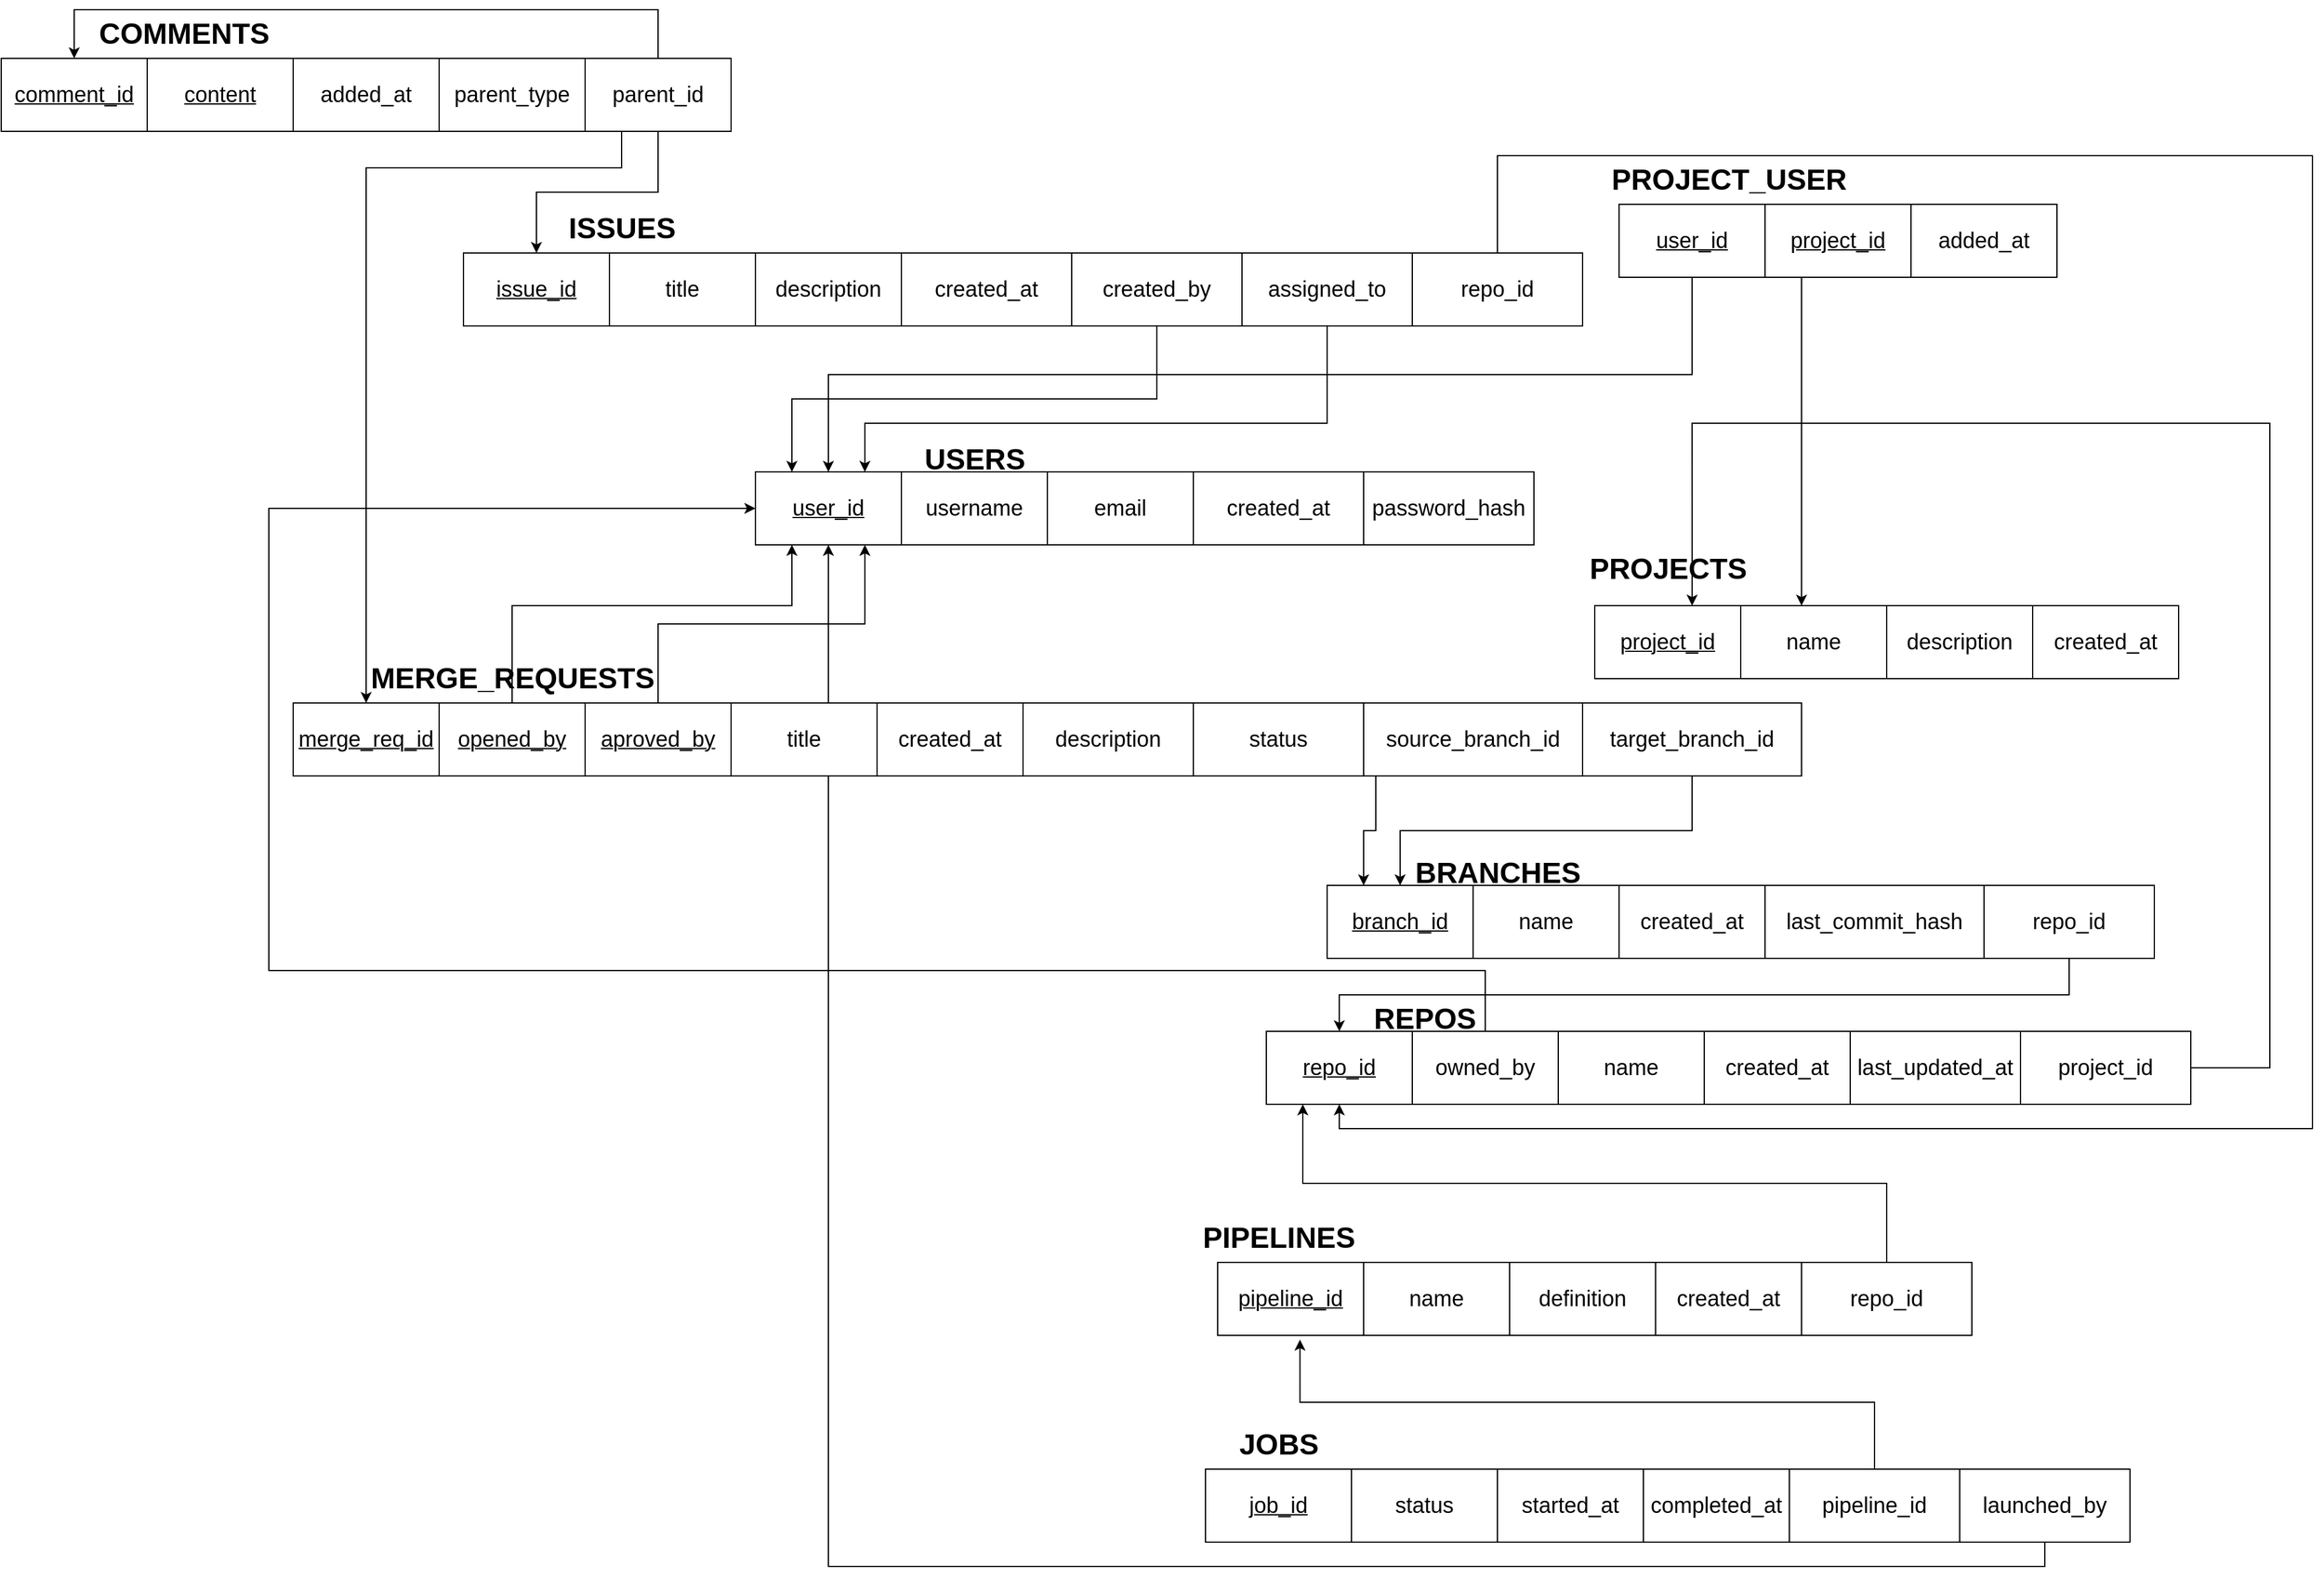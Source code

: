 <mxfile version="24.8.4">
  <diagram name="Page-1" id="3NEETwi28LWin1lFvWzU">
    <mxGraphModel dx="4323" dy="4665" grid="1" gridSize="10" guides="1" tooltips="1" connect="1" arrows="1" fold="1" page="1" pageScale="1" pageWidth="850" pageHeight="1100" math="0" shadow="0">
      <root>
        <mxCell id="0" />
        <mxCell id="1" parent="0" />
        <mxCell id="KrxZb_zsHXh1Ge1TOmgq-105" style="edgeStyle=orthogonalEdgeStyle;rounded=0;orthogonalLoop=1;jettySize=auto;html=1;exitX=0.5;exitY=1;exitDx=0;exitDy=0;entryX=0.5;entryY=1;entryDx=0;entryDy=0;" edge="1" parent="1" source="KrxZb_zsHXh1Ge1TOmgq-104" target="KrxZb_zsHXh1Ge1TOmgq-28">
          <mxGeometry relative="1" as="geometry" />
        </mxCell>
        <mxCell id="KrxZb_zsHXh1Ge1TOmgq-1" value="&lt;u&gt;&lt;font style=&quot;font-size: 18px;&quot;&gt;project_id&lt;/font&gt;&lt;/u&gt;" style="rounded=0;whiteSpace=wrap;html=1;" vertex="1" parent="1">
          <mxGeometry x="390" y="-170" width="120" height="60" as="geometry" />
        </mxCell>
        <mxCell id="KrxZb_zsHXh1Ge1TOmgq-2" value="&lt;font style=&quot;font-size: 18px;&quot;&gt;name&lt;/font&gt;" style="rounded=0;whiteSpace=wrap;html=1;" vertex="1" parent="1">
          <mxGeometry x="510" y="-170" width="120" height="60" as="geometry" />
        </mxCell>
        <mxCell id="KrxZb_zsHXh1Ge1TOmgq-3" value="&lt;font style=&quot;font-size: 18px;&quot;&gt;description&lt;/font&gt;" style="rounded=0;whiteSpace=wrap;html=1;" vertex="1" parent="1">
          <mxGeometry x="630" y="-170" width="120" height="60" as="geometry" />
        </mxCell>
        <mxCell id="KrxZb_zsHXh1Ge1TOmgq-4" value="&lt;font style=&quot;font-size: 18px;&quot;&gt;created_at&lt;/font&gt;" style="rounded=0;whiteSpace=wrap;html=1;" vertex="1" parent="1">
          <mxGeometry x="750" y="-170" width="120" height="60" as="geometry" />
        </mxCell>
        <mxCell id="KrxZb_zsHXh1Ge1TOmgq-6" value="&lt;u&gt;&lt;font style=&quot;font-size: 18px;&quot;&gt;repo_id&lt;/font&gt;&lt;/u&gt;" style="rounded=0;whiteSpace=wrap;html=1;" vertex="1" parent="1">
          <mxGeometry x="120" y="180" width="120" height="60" as="geometry" />
        </mxCell>
        <mxCell id="KrxZb_zsHXh1Ge1TOmgq-7" value="&lt;font style=&quot;font-size: 18px;&quot;&gt;name&lt;/font&gt;" style="rounded=0;whiteSpace=wrap;html=1;" vertex="1" parent="1">
          <mxGeometry x="360" y="180" width="120" height="60" as="geometry" />
        </mxCell>
        <mxCell id="KrxZb_zsHXh1Ge1TOmgq-8" value="&lt;span style=&quot;font-size: 18px;&quot;&gt;created_at&lt;/span&gt;" style="rounded=0;whiteSpace=wrap;html=1;" vertex="1" parent="1">
          <mxGeometry x="480" y="180" width="120" height="60" as="geometry" />
        </mxCell>
        <mxCell id="KrxZb_zsHXh1Ge1TOmgq-9" value="&lt;font style=&quot;font-size: 18px;&quot;&gt;last_updated_at&lt;/font&gt;" style="rounded=0;whiteSpace=wrap;html=1;" vertex="1" parent="1">
          <mxGeometry x="600" y="180" width="140" height="60" as="geometry" />
        </mxCell>
        <mxCell id="KrxZb_zsHXh1Ge1TOmgq-12" style="edgeStyle=orthogonalEdgeStyle;rounded=0;orthogonalLoop=1;jettySize=auto;html=1;exitX=1;exitY=0.5;exitDx=0;exitDy=0;entryX=0.667;entryY=0;entryDx=0;entryDy=0;entryPerimeter=0;" edge="1" parent="1" source="KrxZb_zsHXh1Ge1TOmgq-10" target="KrxZb_zsHXh1Ge1TOmgq-1">
          <mxGeometry relative="1" as="geometry">
            <mxPoint x="835" y="220" as="sourcePoint" />
            <mxPoint x="470" y="-210" as="targetPoint" />
            <Array as="points">
              <mxPoint x="880" y="210" />
              <mxPoint x="945" y="210" />
              <mxPoint x="945" y="-320" />
              <mxPoint x="470" y="-320" />
            </Array>
          </mxGeometry>
        </mxCell>
        <mxCell id="KrxZb_zsHXh1Ge1TOmgq-10" value="&lt;font style=&quot;font-size: 18px;&quot;&gt;project_id&lt;/font&gt;" style="rounded=0;whiteSpace=wrap;html=1;" vertex="1" parent="1">
          <mxGeometry x="740" y="180" width="140" height="60" as="geometry" />
        </mxCell>
        <mxCell id="KrxZb_zsHXh1Ge1TOmgq-13" value="&lt;u&gt;&lt;font style=&quot;font-size: 18px;&quot;&gt;branch_id&lt;/font&gt;&lt;/u&gt;" style="rounded=0;whiteSpace=wrap;html=1;" vertex="1" parent="1">
          <mxGeometry x="170" y="60" width="120" height="60" as="geometry" />
        </mxCell>
        <mxCell id="KrxZb_zsHXh1Ge1TOmgq-14" value="&lt;font style=&quot;font-size: 18px;&quot;&gt;name&lt;/font&gt;" style="rounded=0;whiteSpace=wrap;html=1;" vertex="1" parent="1">
          <mxGeometry x="290" y="60" width="120" height="60" as="geometry" />
        </mxCell>
        <mxCell id="KrxZb_zsHXh1Ge1TOmgq-15" value="&lt;span style=&quot;font-size: 18px;&quot;&gt;created_at&lt;/span&gt;" style="rounded=0;whiteSpace=wrap;html=1;" vertex="1" parent="1">
          <mxGeometry x="410" y="60" width="120" height="60" as="geometry" />
        </mxCell>
        <mxCell id="KrxZb_zsHXh1Ge1TOmgq-16" value="&lt;font style=&quot;font-size: 18px;&quot;&gt;last_commit_hash&lt;/font&gt;" style="rounded=0;whiteSpace=wrap;html=1;" vertex="1" parent="1">
          <mxGeometry x="530" y="60" width="180" height="60" as="geometry" />
        </mxCell>
        <mxCell id="KrxZb_zsHXh1Ge1TOmgq-18" style="edgeStyle=orthogonalEdgeStyle;rounded=0;orthogonalLoop=1;jettySize=auto;html=1;exitX=0.5;exitY=1;exitDx=0;exitDy=0;entryX=0.5;entryY=0;entryDx=0;entryDy=0;" edge="1" parent="1" source="KrxZb_zsHXh1Ge1TOmgq-17" target="KrxZb_zsHXh1Ge1TOmgq-6">
          <mxGeometry relative="1" as="geometry" />
        </mxCell>
        <mxCell id="KrxZb_zsHXh1Ge1TOmgq-17" value="&lt;font style=&quot;font-size: 18px;&quot;&gt;repo_id&lt;/font&gt;" style="rounded=0;whiteSpace=wrap;html=1;" vertex="1" parent="1">
          <mxGeometry x="710" y="60" width="140" height="60" as="geometry" />
        </mxCell>
        <mxCell id="KrxZb_zsHXh1Ge1TOmgq-19" value="&lt;u&gt;&lt;font style=&quot;font-size: 18px;&quot;&gt;merge_req_id&lt;/font&gt;&lt;/u&gt;" style="rounded=0;whiteSpace=wrap;html=1;" vertex="1" parent="1">
          <mxGeometry x="-680" y="-90" width="120" height="60" as="geometry" />
        </mxCell>
        <mxCell id="KrxZb_zsHXh1Ge1TOmgq-20" value="&lt;font style=&quot;font-size: 18px;&quot;&gt;title&lt;/font&gt;" style="rounded=0;whiteSpace=wrap;html=1;" vertex="1" parent="1">
          <mxGeometry x="-320" y="-90" width="120" height="60" as="geometry" />
        </mxCell>
        <mxCell id="KrxZb_zsHXh1Ge1TOmgq-21" value="&lt;span style=&quot;font-size: 18px;&quot;&gt;created_at&lt;/span&gt;" style="rounded=0;whiteSpace=wrap;html=1;" vertex="1" parent="1">
          <mxGeometry x="-200" y="-90" width="120" height="60" as="geometry" />
        </mxCell>
        <mxCell id="KrxZb_zsHXh1Ge1TOmgq-22" value="&lt;font style=&quot;font-size: 18px;&quot;&gt;description&lt;/font&gt;" style="rounded=0;whiteSpace=wrap;html=1;" vertex="1" parent="1">
          <mxGeometry x="-80" y="-90" width="140" height="60" as="geometry" />
        </mxCell>
        <mxCell id="KrxZb_zsHXh1Ge1TOmgq-23" value="&lt;font style=&quot;font-size: 18px;&quot;&gt;status&lt;/font&gt;" style="rounded=0;whiteSpace=wrap;html=1;" vertex="1" parent="1">
          <mxGeometry x="60" y="-90" width="140" height="60" as="geometry" />
        </mxCell>
        <mxCell id="KrxZb_zsHXh1Ge1TOmgq-26" style="edgeStyle=orthogonalEdgeStyle;rounded=0;orthogonalLoop=1;jettySize=auto;html=1;exitX=0.5;exitY=1;exitDx=0;exitDy=0;entryX=0.25;entryY=0;entryDx=0;entryDy=0;" edge="1" parent="1" source="KrxZb_zsHXh1Ge1TOmgq-24" target="KrxZb_zsHXh1Ge1TOmgq-13">
          <mxGeometry relative="1" as="geometry">
            <Array as="points">
              <mxPoint x="210" y="-30" />
              <mxPoint x="210" y="15" />
              <mxPoint x="200" y="15" />
            </Array>
          </mxGeometry>
        </mxCell>
        <mxCell id="KrxZb_zsHXh1Ge1TOmgq-24" value="&lt;font style=&quot;font-size: 18px;&quot;&gt;source_branch_id&lt;/font&gt;" style="rounded=0;whiteSpace=wrap;html=1;" vertex="1" parent="1">
          <mxGeometry x="200" y="-90" width="180" height="60" as="geometry" />
        </mxCell>
        <mxCell id="KrxZb_zsHXh1Ge1TOmgq-27" style="edgeStyle=orthogonalEdgeStyle;rounded=0;orthogonalLoop=1;jettySize=auto;html=1;exitX=0.5;exitY=1;exitDx=0;exitDy=0;entryX=0.5;entryY=0;entryDx=0;entryDy=0;" edge="1" parent="1" source="KrxZb_zsHXh1Ge1TOmgq-25" target="KrxZb_zsHXh1Ge1TOmgq-13">
          <mxGeometry relative="1" as="geometry" />
        </mxCell>
        <mxCell id="KrxZb_zsHXh1Ge1TOmgq-25" value="&lt;font style=&quot;font-size: 18px;&quot;&gt;target_branch_id&lt;/font&gt;" style="rounded=0;whiteSpace=wrap;html=1;" vertex="1" parent="1">
          <mxGeometry x="380" y="-90" width="180" height="60" as="geometry" />
        </mxCell>
        <mxCell id="KrxZb_zsHXh1Ge1TOmgq-28" value="&lt;u&gt;&lt;font style=&quot;font-size: 18px;&quot;&gt;user_id&lt;/font&gt;&lt;/u&gt;" style="rounded=0;whiteSpace=wrap;html=1;" vertex="1" parent="1">
          <mxGeometry x="-300" y="-280" width="120" height="60" as="geometry" />
        </mxCell>
        <mxCell id="KrxZb_zsHXh1Ge1TOmgq-29" value="&lt;font style=&quot;font-size: 18px;&quot;&gt;username&lt;/font&gt;" style="rounded=0;whiteSpace=wrap;html=1;" vertex="1" parent="1">
          <mxGeometry x="-180" y="-280" width="120" height="60" as="geometry" />
        </mxCell>
        <mxCell id="KrxZb_zsHXh1Ge1TOmgq-30" value="&lt;span style=&quot;font-size: 18px;&quot;&gt;email&lt;/span&gt;" style="rounded=0;whiteSpace=wrap;html=1;" vertex="1" parent="1">
          <mxGeometry x="-60" y="-280" width="120" height="60" as="geometry" />
        </mxCell>
        <mxCell id="KrxZb_zsHXh1Ge1TOmgq-31" value="&lt;font style=&quot;font-size: 18px;&quot;&gt;created_at&lt;/font&gt;" style="rounded=0;whiteSpace=wrap;html=1;" vertex="1" parent="1">
          <mxGeometry x="60" y="-280" width="140" height="60" as="geometry" />
        </mxCell>
        <mxCell id="KrxZb_zsHXh1Ge1TOmgq-32" value="&lt;font style=&quot;font-size: 18px;&quot;&gt;password_hash&lt;/font&gt;" style="rounded=0;whiteSpace=wrap;html=1;" vertex="1" parent="1">
          <mxGeometry x="200" y="-280" width="140" height="60" as="geometry" />
        </mxCell>
        <mxCell id="KrxZb_zsHXh1Ge1TOmgq-39" style="edgeStyle=orthogonalEdgeStyle;rounded=0;orthogonalLoop=1;jettySize=auto;html=1;exitX=0.5;exitY=0;exitDx=0;exitDy=0;entryX=0.25;entryY=1;entryDx=0;entryDy=0;" edge="1" parent="1" source="KrxZb_zsHXh1Ge1TOmgq-35" target="KrxZb_zsHXh1Ge1TOmgq-28">
          <mxGeometry relative="1" as="geometry">
            <Array as="points">
              <mxPoint x="-500" y="-170" />
              <mxPoint x="-270" y="-170" />
            </Array>
          </mxGeometry>
        </mxCell>
        <mxCell id="KrxZb_zsHXh1Ge1TOmgq-35" value="&lt;u&gt;&lt;font style=&quot;font-size: 18px;&quot;&gt;opened_by&lt;/font&gt;&lt;/u&gt;" style="rounded=0;whiteSpace=wrap;html=1;" vertex="1" parent="1">
          <mxGeometry x="-560" y="-90" width="120" height="60" as="geometry" />
        </mxCell>
        <mxCell id="KrxZb_zsHXh1Ge1TOmgq-40" style="edgeStyle=orthogonalEdgeStyle;rounded=0;orthogonalLoop=1;jettySize=auto;html=1;exitX=0.5;exitY=0;exitDx=0;exitDy=0;entryX=0.75;entryY=1;entryDx=0;entryDy=0;" edge="1" parent="1" source="KrxZb_zsHXh1Ge1TOmgq-36" target="KrxZb_zsHXh1Ge1TOmgq-28">
          <mxGeometry relative="1" as="geometry" />
        </mxCell>
        <mxCell id="KrxZb_zsHXh1Ge1TOmgq-36" value="&lt;u&gt;&lt;font style=&quot;font-size: 18px;&quot;&gt;aproved_by&lt;/font&gt;&lt;/u&gt;" style="rounded=0;whiteSpace=wrap;html=1;" vertex="1" parent="1">
          <mxGeometry x="-440" y="-90" width="120" height="60" as="geometry" />
        </mxCell>
        <mxCell id="KrxZb_zsHXh1Ge1TOmgq-41" value="&lt;u&gt;&lt;font style=&quot;font-size: 18px;&quot;&gt;issue_id&lt;/font&gt;&lt;/u&gt;" style="rounded=0;whiteSpace=wrap;html=1;" vertex="1" parent="1">
          <mxGeometry x="-540" y="-460" width="120" height="60" as="geometry" />
        </mxCell>
        <mxCell id="KrxZb_zsHXh1Ge1TOmgq-42" value="&lt;font style=&quot;font-size: 18px;&quot;&gt;title&lt;/font&gt;" style="rounded=0;whiteSpace=wrap;html=1;" vertex="1" parent="1">
          <mxGeometry x="-420" y="-460" width="120" height="60" as="geometry" />
        </mxCell>
        <mxCell id="KrxZb_zsHXh1Ge1TOmgq-43" value="&lt;span style=&quot;font-size: 18px;&quot;&gt;description&lt;/span&gt;" style="rounded=0;whiteSpace=wrap;html=1;" vertex="1" parent="1">
          <mxGeometry x="-300" y="-460" width="120" height="60" as="geometry" />
        </mxCell>
        <mxCell id="KrxZb_zsHXh1Ge1TOmgq-44" value="&lt;font style=&quot;font-size: 18px;&quot;&gt;created_at&lt;/font&gt;" style="rounded=0;whiteSpace=wrap;html=1;" vertex="1" parent="1">
          <mxGeometry x="-180" y="-460" width="140" height="60" as="geometry" />
        </mxCell>
        <mxCell id="KrxZb_zsHXh1Ge1TOmgq-48" style="edgeStyle=orthogonalEdgeStyle;rounded=0;orthogonalLoop=1;jettySize=auto;html=1;exitX=0.5;exitY=1;exitDx=0;exitDy=0;entryX=0.25;entryY=0;entryDx=0;entryDy=0;" edge="1" parent="1" source="KrxZb_zsHXh1Ge1TOmgq-46" target="KrxZb_zsHXh1Ge1TOmgq-28">
          <mxGeometry relative="1" as="geometry" />
        </mxCell>
        <mxCell id="KrxZb_zsHXh1Ge1TOmgq-46" value="&lt;font style=&quot;font-size: 18px;&quot;&gt;created_by&lt;/font&gt;" style="rounded=0;whiteSpace=wrap;html=1;" vertex="1" parent="1">
          <mxGeometry x="-40" y="-460" width="140" height="60" as="geometry" />
        </mxCell>
        <mxCell id="KrxZb_zsHXh1Ge1TOmgq-49" style="edgeStyle=orthogonalEdgeStyle;rounded=0;orthogonalLoop=1;jettySize=auto;html=1;exitX=0.5;exitY=1;exitDx=0;exitDy=0;entryX=0.75;entryY=0;entryDx=0;entryDy=0;" edge="1" parent="1" source="KrxZb_zsHXh1Ge1TOmgq-47" target="KrxZb_zsHXh1Ge1TOmgq-28">
          <mxGeometry relative="1" as="geometry">
            <Array as="points">
              <mxPoint x="170" y="-320" />
              <mxPoint x="-210" y="-320" />
            </Array>
          </mxGeometry>
        </mxCell>
        <mxCell id="KrxZb_zsHXh1Ge1TOmgq-47" value="&lt;font style=&quot;font-size: 18px;&quot;&gt;assigned_to&lt;/font&gt;" style="rounded=0;whiteSpace=wrap;html=1;" vertex="1" parent="1">
          <mxGeometry x="100" y="-460" width="140" height="60" as="geometry" />
        </mxCell>
        <mxCell id="KrxZb_zsHXh1Ge1TOmgq-52" style="edgeStyle=orthogonalEdgeStyle;rounded=0;orthogonalLoop=1;jettySize=auto;html=1;exitX=0.5;exitY=0;exitDx=0;exitDy=0;entryX=0;entryY=0.5;entryDx=0;entryDy=0;" edge="1" parent="1" source="KrxZb_zsHXh1Ge1TOmgq-51" target="KrxZb_zsHXh1Ge1TOmgq-28">
          <mxGeometry relative="1" as="geometry">
            <Array as="points">
              <mxPoint x="300" y="130" />
              <mxPoint x="-700" y="130" />
              <mxPoint x="-700" y="-250" />
            </Array>
          </mxGeometry>
        </mxCell>
        <mxCell id="KrxZb_zsHXh1Ge1TOmgq-51" value="&lt;font style=&quot;font-size: 18px;&quot;&gt;owned_by&lt;/font&gt;" style="rounded=0;whiteSpace=wrap;html=1;" vertex="1" parent="1">
          <mxGeometry x="240" y="180" width="120" height="60" as="geometry" />
        </mxCell>
        <mxCell id="KrxZb_zsHXh1Ge1TOmgq-59" style="edgeStyle=orthogonalEdgeStyle;rounded=0;orthogonalLoop=1;jettySize=auto;html=1;exitX=0.5;exitY=1;exitDx=0;exitDy=0;entryX=0.5;entryY=0;entryDx=0;entryDy=0;" edge="1" parent="1" source="KrxZb_zsHXh1Ge1TOmgq-53" target="KrxZb_zsHXh1Ge1TOmgq-28">
          <mxGeometry relative="1" as="geometry" />
        </mxCell>
        <mxCell id="KrxZb_zsHXh1Ge1TOmgq-53" value="&lt;u&gt;&lt;font style=&quot;font-size: 18px;&quot;&gt;user_id&lt;/font&gt;&lt;/u&gt;" style="rounded=0;whiteSpace=wrap;html=1;" vertex="1" parent="1">
          <mxGeometry x="410" y="-500" width="120" height="60" as="geometry" />
        </mxCell>
        <mxCell id="KrxZb_zsHXh1Ge1TOmgq-60" style="edgeStyle=orthogonalEdgeStyle;rounded=0;orthogonalLoop=1;jettySize=auto;html=1;exitX=0.25;exitY=1;exitDx=0;exitDy=0;entryX=0.5;entryY=0;entryDx=0;entryDy=0;" edge="1" parent="1" source="KrxZb_zsHXh1Ge1TOmgq-54">
          <mxGeometry relative="1" as="geometry">
            <mxPoint x="540" y="-420" as="sourcePoint" />
            <mxPoint x="560" y="-170" as="targetPoint" />
          </mxGeometry>
        </mxCell>
        <mxCell id="KrxZb_zsHXh1Ge1TOmgq-54" value="&lt;font style=&quot;font-size: 18px;&quot;&gt;&lt;u&gt;project_id&lt;/u&gt;&lt;/font&gt;" style="rounded=0;whiteSpace=wrap;html=1;" vertex="1" parent="1">
          <mxGeometry x="530" y="-500" width="120" height="60" as="geometry" />
        </mxCell>
        <mxCell id="KrxZb_zsHXh1Ge1TOmgq-55" value="&lt;span style=&quot;font-size: 18px;&quot;&gt;added_at&lt;/span&gt;" style="rounded=0;whiteSpace=wrap;html=1;" vertex="1" parent="1">
          <mxGeometry x="650" y="-500" width="120" height="60" as="geometry" />
        </mxCell>
        <mxCell id="KrxZb_zsHXh1Ge1TOmgq-62" value="&lt;u&gt;&lt;font style=&quot;font-size: 18px;&quot;&gt;comment_id&lt;/font&gt;&lt;/u&gt;" style="rounded=0;whiteSpace=wrap;html=1;" vertex="1" parent="1">
          <mxGeometry x="-920" y="-620" width="120" height="60" as="geometry" />
        </mxCell>
        <mxCell id="KrxZb_zsHXh1Ge1TOmgq-63" value="&lt;font style=&quot;font-size: 18px;&quot;&gt;&lt;u&gt;content&lt;/u&gt;&lt;/font&gt;" style="rounded=0;whiteSpace=wrap;html=1;" vertex="1" parent="1">
          <mxGeometry x="-800" y="-620" width="120" height="60" as="geometry" />
        </mxCell>
        <mxCell id="KrxZb_zsHXh1Ge1TOmgq-64" value="&lt;span style=&quot;font-size: 18px;&quot;&gt;added_at&lt;/span&gt;" style="rounded=0;whiteSpace=wrap;html=1;" vertex="1" parent="1">
          <mxGeometry x="-680" y="-620" width="120" height="60" as="geometry" />
        </mxCell>
        <mxCell id="KrxZb_zsHXh1Ge1TOmgq-65" value="&lt;span style=&quot;font-size: 18px;&quot;&gt;parent_type&lt;/span&gt;" style="rounded=0;whiteSpace=wrap;html=1;" vertex="1" parent="1">
          <mxGeometry x="-560" y="-620" width="120" height="60" as="geometry" />
        </mxCell>
        <mxCell id="KrxZb_zsHXh1Ge1TOmgq-67" style="edgeStyle=orthogonalEdgeStyle;rounded=0;orthogonalLoop=1;jettySize=auto;html=1;exitX=0.5;exitY=0;exitDx=0;exitDy=0;entryX=0.5;entryY=0;entryDx=0;entryDy=0;" edge="1" parent="1" source="KrxZb_zsHXh1Ge1TOmgq-66" target="KrxZb_zsHXh1Ge1TOmgq-62">
          <mxGeometry relative="1" as="geometry">
            <Array as="points">
              <mxPoint x="-380" y="-660" />
              <mxPoint x="-860" y="-660" />
            </Array>
          </mxGeometry>
        </mxCell>
        <mxCell id="KrxZb_zsHXh1Ge1TOmgq-68" style="edgeStyle=orthogonalEdgeStyle;rounded=0;orthogonalLoop=1;jettySize=auto;html=1;exitX=0.5;exitY=1;exitDx=0;exitDy=0;entryX=0.5;entryY=0;entryDx=0;entryDy=0;" edge="1" parent="1" source="KrxZb_zsHXh1Ge1TOmgq-66" target="KrxZb_zsHXh1Ge1TOmgq-41">
          <mxGeometry relative="1" as="geometry" />
        </mxCell>
        <mxCell id="KrxZb_zsHXh1Ge1TOmgq-69" style="edgeStyle=orthogonalEdgeStyle;rounded=0;orthogonalLoop=1;jettySize=auto;html=1;exitX=0.25;exitY=1;exitDx=0;exitDy=0;" edge="1" parent="1" source="KrxZb_zsHXh1Ge1TOmgq-66" target="KrxZb_zsHXh1Ge1TOmgq-19">
          <mxGeometry relative="1" as="geometry">
            <Array as="points">
              <mxPoint x="-410" y="-530" />
              <mxPoint x="-620" y="-530" />
            </Array>
          </mxGeometry>
        </mxCell>
        <mxCell id="KrxZb_zsHXh1Ge1TOmgq-66" value="&lt;span style=&quot;font-size: 18px;&quot;&gt;parent_id&lt;/span&gt;" style="rounded=0;whiteSpace=wrap;html=1;" vertex="1" parent="1">
          <mxGeometry x="-440" y="-620" width="120" height="60" as="geometry" />
        </mxCell>
        <mxCell id="KrxZb_zsHXh1Ge1TOmgq-71" style="edgeStyle=orthogonalEdgeStyle;rounded=0;orthogonalLoop=1;jettySize=auto;html=1;exitX=0.5;exitY=0;exitDx=0;exitDy=0;entryX=0.5;entryY=1;entryDx=0;entryDy=0;" edge="1" parent="1" source="KrxZb_zsHXh1Ge1TOmgq-70" target="KrxZb_zsHXh1Ge1TOmgq-6">
          <mxGeometry relative="1" as="geometry">
            <Array as="points">
              <mxPoint x="310" y="-540" />
              <mxPoint x="980" y="-540" />
              <mxPoint x="980" y="260" />
              <mxPoint x="180" y="260" />
            </Array>
          </mxGeometry>
        </mxCell>
        <mxCell id="KrxZb_zsHXh1Ge1TOmgq-70" value="&lt;font style=&quot;font-size: 18px;&quot;&gt;repo_id&lt;/font&gt;" style="rounded=0;whiteSpace=wrap;html=1;" vertex="1" parent="1">
          <mxGeometry x="240" y="-460" width="140" height="60" as="geometry" />
        </mxCell>
        <mxCell id="KrxZb_zsHXh1Ge1TOmgq-72" value="COMMENTS" style="text;strokeColor=none;fillColor=none;html=1;fontSize=24;fontStyle=1;verticalAlign=middle;align=center;" vertex="1" parent="1">
          <mxGeometry x="-820" y="-660" width="100" height="40" as="geometry" />
        </mxCell>
        <mxCell id="KrxZb_zsHXh1Ge1TOmgq-73" value="ISSUES" style="text;strokeColor=none;fillColor=none;html=1;fontSize=24;fontStyle=1;verticalAlign=middle;align=center;" vertex="1" parent="1">
          <mxGeometry x="-460" y="-500" width="100" height="40" as="geometry" />
        </mxCell>
        <mxCell id="KrxZb_zsHXh1Ge1TOmgq-74" value="MERGE_REQUESTS" style="text;strokeColor=none;fillColor=none;html=1;fontSize=24;fontStyle=1;verticalAlign=middle;align=center;" vertex="1" parent="1">
          <mxGeometry x="-550" y="-130" width="100" height="40" as="geometry" />
        </mxCell>
        <mxCell id="KrxZb_zsHXh1Ge1TOmgq-75" value="USERS" style="text;strokeColor=none;fillColor=none;html=1;fontSize=24;fontStyle=1;verticalAlign=middle;align=center;" vertex="1" parent="1">
          <mxGeometry x="-170" y="-310" width="100" height="40" as="geometry" />
        </mxCell>
        <mxCell id="KrxZb_zsHXh1Ge1TOmgq-76" value="REPOS" style="text;strokeColor=none;fillColor=none;html=1;fontSize=24;fontStyle=1;verticalAlign=middle;align=center;" vertex="1" parent="1">
          <mxGeometry x="200" y="150" width="100" height="40" as="geometry" />
        </mxCell>
        <mxCell id="KrxZb_zsHXh1Ge1TOmgq-77" value="BRANCHES" style="text;strokeColor=none;fillColor=none;html=1;fontSize=24;fontStyle=1;verticalAlign=middle;align=center;" vertex="1" parent="1">
          <mxGeometry x="260" y="30" width="100" height="40" as="geometry" />
        </mxCell>
        <mxCell id="KrxZb_zsHXh1Ge1TOmgq-79" value="PROJECTS" style="text;strokeColor=none;fillColor=none;html=1;fontSize=24;fontStyle=1;verticalAlign=middle;align=center;" vertex="1" parent="1">
          <mxGeometry x="400" y="-220" width="100" height="40" as="geometry" />
        </mxCell>
        <mxCell id="KrxZb_zsHXh1Ge1TOmgq-80" value="PROJECT_USER" style="text;strokeColor=none;fillColor=none;html=1;fontSize=24;fontStyle=1;verticalAlign=middle;align=center;" vertex="1" parent="1">
          <mxGeometry x="450" y="-540" width="100" height="40" as="geometry" />
        </mxCell>
        <mxCell id="KrxZb_zsHXh1Ge1TOmgq-87" value="&lt;u&gt;&lt;font style=&quot;font-size: 18px;&quot;&gt;pipeline_id&lt;/font&gt;&lt;/u&gt;" style="rounded=0;whiteSpace=wrap;html=1;" vertex="1" parent="1">
          <mxGeometry x="80" y="370" width="120" height="60" as="geometry" />
        </mxCell>
        <mxCell id="KrxZb_zsHXh1Ge1TOmgq-88" value="&lt;font style=&quot;font-size: 18px;&quot;&gt;definition&lt;/font&gt;" style="rounded=0;whiteSpace=wrap;html=1;" vertex="1" parent="1">
          <mxGeometry x="320" y="370" width="120" height="60" as="geometry" />
        </mxCell>
        <mxCell id="KrxZb_zsHXh1Ge1TOmgq-89" value="&lt;span style=&quot;font-size: 18px;&quot;&gt;created_at&lt;/span&gt;" style="rounded=0;whiteSpace=wrap;html=1;" vertex="1" parent="1">
          <mxGeometry x="440" y="370" width="120" height="60" as="geometry" />
        </mxCell>
        <mxCell id="KrxZb_zsHXh1Ge1TOmgq-101" style="edgeStyle=orthogonalEdgeStyle;rounded=0;orthogonalLoop=1;jettySize=auto;html=1;exitX=0.5;exitY=0;exitDx=0;exitDy=0;entryX=0.25;entryY=1;entryDx=0;entryDy=0;" edge="1" parent="1" source="KrxZb_zsHXh1Ge1TOmgq-90" target="KrxZb_zsHXh1Ge1TOmgq-6">
          <mxGeometry relative="1" as="geometry" />
        </mxCell>
        <mxCell id="KrxZb_zsHXh1Ge1TOmgq-90" value="&lt;font style=&quot;font-size: 18px;&quot;&gt;repo_id&lt;/font&gt;" style="rounded=0;whiteSpace=wrap;html=1;" vertex="1" parent="1">
          <mxGeometry x="560" y="370" width="140" height="60" as="geometry" />
        </mxCell>
        <mxCell id="KrxZb_zsHXh1Ge1TOmgq-92" value="&lt;font style=&quot;font-size: 18px;&quot;&gt;name&lt;/font&gt;" style="rounded=0;whiteSpace=wrap;html=1;" vertex="1" parent="1">
          <mxGeometry x="200" y="370" width="120" height="60" as="geometry" />
        </mxCell>
        <mxCell id="KrxZb_zsHXh1Ge1TOmgq-93" value="&lt;u&gt;&lt;font style=&quot;font-size: 18px;&quot;&gt;job_id&lt;/font&gt;&lt;/u&gt;" style="rounded=0;whiteSpace=wrap;html=1;" vertex="1" parent="1">
          <mxGeometry x="70" y="540" width="120" height="60" as="geometry" />
        </mxCell>
        <mxCell id="KrxZb_zsHXh1Ge1TOmgq-94" value="&lt;font style=&quot;font-size: 18px;&quot;&gt;started_at&lt;/font&gt;" style="rounded=0;whiteSpace=wrap;html=1;" vertex="1" parent="1">
          <mxGeometry x="310" y="540" width="120" height="60" as="geometry" />
        </mxCell>
        <mxCell id="KrxZb_zsHXh1Ge1TOmgq-95" value="&lt;span style=&quot;font-size: 18px;&quot;&gt;completed_at&lt;/span&gt;" style="rounded=0;whiteSpace=wrap;html=1;" vertex="1" parent="1">
          <mxGeometry x="430" y="540" width="120" height="60" as="geometry" />
        </mxCell>
        <mxCell id="KrxZb_zsHXh1Ge1TOmgq-96" value="&lt;font style=&quot;font-size: 18px;&quot;&gt;pipeline_id&lt;/font&gt;" style="rounded=0;whiteSpace=wrap;html=1;" vertex="1" parent="1">
          <mxGeometry x="550" y="540" width="140" height="60" as="geometry" />
        </mxCell>
        <mxCell id="KrxZb_zsHXh1Ge1TOmgq-98" value="&lt;font style=&quot;font-size: 18px;&quot;&gt;status&lt;/font&gt;" style="rounded=0;whiteSpace=wrap;html=1;" vertex="1" parent="1">
          <mxGeometry x="190" y="540" width="120" height="60" as="geometry" />
        </mxCell>
        <mxCell id="KrxZb_zsHXh1Ge1TOmgq-100" style="edgeStyle=orthogonalEdgeStyle;rounded=0;orthogonalLoop=1;jettySize=auto;html=1;exitX=0.5;exitY=0;exitDx=0;exitDy=0;entryX=0.564;entryY=1.059;entryDx=0;entryDy=0;entryPerimeter=0;" edge="1" parent="1" source="KrxZb_zsHXh1Ge1TOmgq-96" target="KrxZb_zsHXh1Ge1TOmgq-87">
          <mxGeometry relative="1" as="geometry" />
        </mxCell>
        <mxCell id="KrxZb_zsHXh1Ge1TOmgq-102" value="PIPELINES" style="text;strokeColor=none;fillColor=none;html=1;fontSize=24;fontStyle=1;verticalAlign=middle;align=center;" vertex="1" parent="1">
          <mxGeometry x="80" y="330" width="100" height="40" as="geometry" />
        </mxCell>
        <mxCell id="KrxZb_zsHXh1Ge1TOmgq-103" value="JOBS" style="text;strokeColor=none;fillColor=none;html=1;fontSize=24;fontStyle=1;verticalAlign=middle;align=center;" vertex="1" parent="1">
          <mxGeometry x="80" y="500" width="100" height="40" as="geometry" />
        </mxCell>
        <mxCell id="KrxZb_zsHXh1Ge1TOmgq-104" value="&lt;span style=&quot;font-size: 18px;&quot;&gt;launched_by&lt;/span&gt;" style="rounded=0;whiteSpace=wrap;html=1;" vertex="1" parent="1">
          <mxGeometry x="690" y="540" width="140" height="60" as="geometry" />
        </mxCell>
      </root>
    </mxGraphModel>
  </diagram>
</mxfile>
